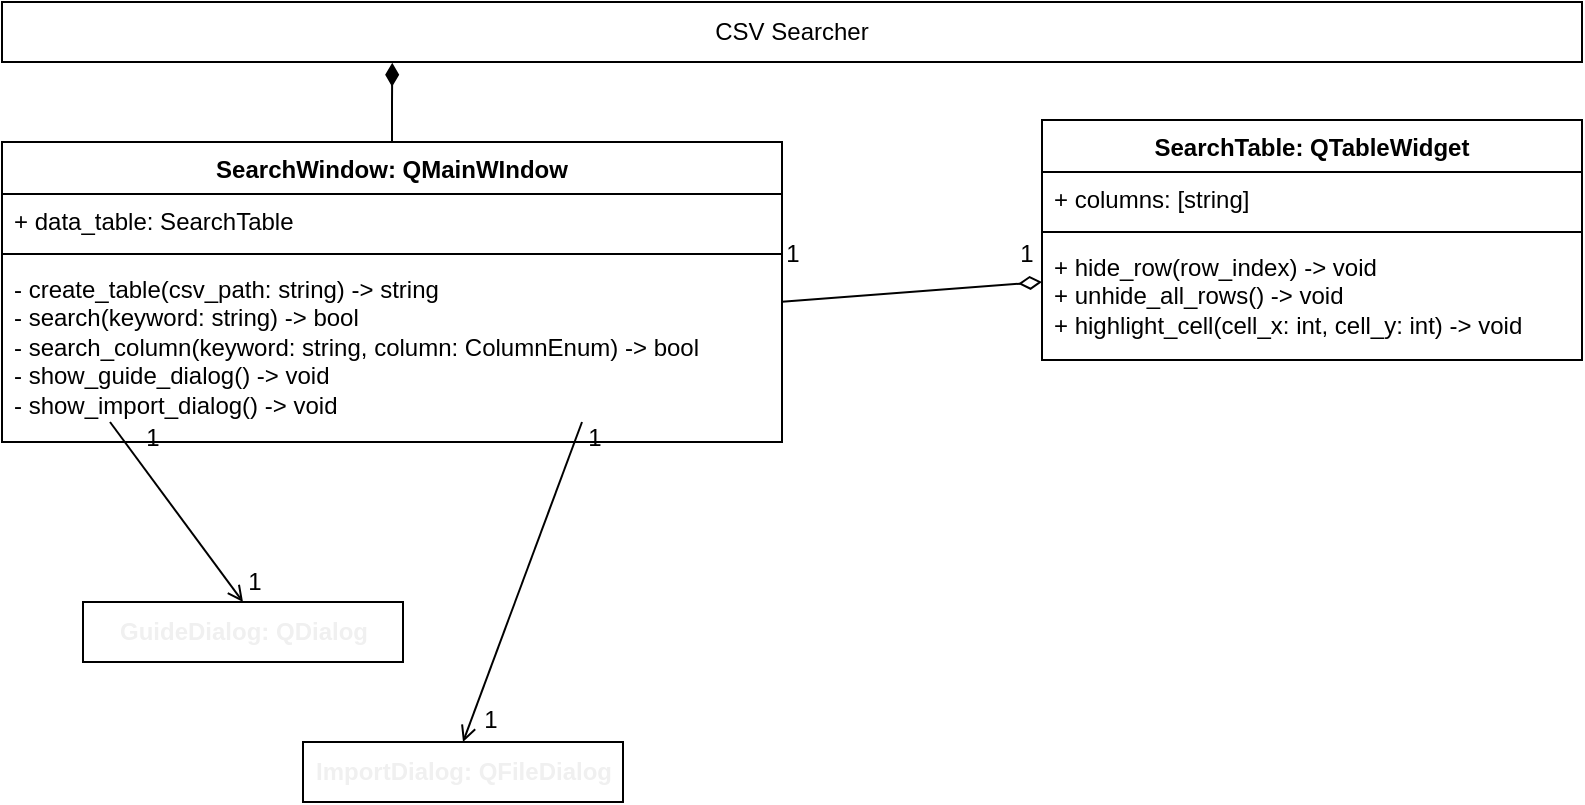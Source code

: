 <mxfile version="24.6.4" type="device">
  <diagram id="C5RBs43oDa-KdzZeNtuy" name="Page-1">
    <mxGraphModel dx="619" dy="828" grid="1" gridSize="10" guides="1" tooltips="1" connect="1" arrows="1" fold="1" page="1" pageScale="1" pageWidth="827" pageHeight="1169" math="0" shadow="0">
      <root>
        <mxCell id="WIyWlLk6GJQsqaUBKTNV-0" />
        <mxCell id="WIyWlLk6GJQsqaUBKTNV-1" parent="WIyWlLk6GJQsqaUBKTNV-0" />
        <mxCell id="siWyhBhnACyM7Weuultx-2" value="SearchWindow: QMainWIndow" style="swimlane;fontStyle=1;align=center;verticalAlign=top;childLayout=stackLayout;horizontal=1;startSize=26;horizontalStack=0;resizeParent=1;resizeParentMax=0;resizeLast=0;collapsible=1;marginBottom=0;whiteSpace=wrap;html=1;" parent="WIyWlLk6GJQsqaUBKTNV-1" vertex="1">
          <mxGeometry x="20" y="120" width="390" height="150" as="geometry" />
        </mxCell>
        <mxCell id="siWyhBhnACyM7Weuultx-3" value="+ data_table: SearchTable" style="text;strokeColor=none;fillColor=none;align=left;verticalAlign=top;spacingLeft=4;spacingRight=4;overflow=hidden;rotatable=0;points=[[0,0.5],[1,0.5]];portConstraint=eastwest;whiteSpace=wrap;html=1;" parent="siWyhBhnACyM7Weuultx-2" vertex="1">
          <mxGeometry y="26" width="390" height="26" as="geometry" />
        </mxCell>
        <mxCell id="siWyhBhnACyM7Weuultx-4" value="" style="line;strokeWidth=1;fillColor=none;align=left;verticalAlign=middle;spacingTop=-1;spacingLeft=3;spacingRight=3;rotatable=0;labelPosition=right;points=[];portConstraint=eastwest;strokeColor=inherit;" parent="siWyhBhnACyM7Weuultx-2" vertex="1">
          <mxGeometry y="52" width="390" height="8" as="geometry" />
        </mxCell>
        <mxCell id="siWyhBhnACyM7Weuultx-5" value="&lt;div&gt;- create_table(csv_path: string) -&amp;gt; string&lt;br&gt;&lt;/div&gt;- search(keyword: string)&amp;nbsp;-&amp;gt;&amp;nbsp;bool&lt;div&gt;- search_column(&lt;span style=&quot;&quot;&gt;keyword: string, column: ColumnEnum&lt;/span&gt;&lt;span style=&quot;&quot;&gt;)&lt;/span&gt;&lt;span style=&quot;&quot;&gt;&amp;nbsp;&lt;/span&gt;&lt;span style=&quot;&quot;&gt;-&amp;gt;&amp;nbsp;&lt;/span&gt;&lt;span style=&quot;&quot;&gt;bool&lt;/span&gt;&lt;/div&gt;&lt;div&gt;- show_guide&lt;span style=&quot;background-color: initial;&quot;&gt;_dialog&lt;/span&gt;&lt;span style=&quot;background-color: initial;&quot;&gt;()&amp;nbsp;-&amp;gt;&amp;nbsp;void&lt;/span&gt;&lt;/div&gt;&lt;div&gt;- show_import_dialog() -&amp;gt; void&lt;span style=&quot;background-color: initial;&quot;&gt;&lt;br&gt;&lt;/span&gt;&lt;/div&gt;&lt;div&gt;&lt;br&gt;&lt;/div&gt;" style="text;strokeColor=none;fillColor=none;align=left;verticalAlign=top;spacingLeft=4;spacingRight=4;overflow=hidden;rotatable=0;points=[[0,0.5],[1,0.5]];portConstraint=eastwest;whiteSpace=wrap;html=1;labelBackgroundColor=none;" parent="siWyhBhnACyM7Weuultx-2" vertex="1">
          <mxGeometry y="60" width="390" height="90" as="geometry" />
        </mxCell>
        <mxCell id="siWyhBhnACyM7Weuultx-11" value="CSV Searcher" style="rounded=0;whiteSpace=wrap;html=1;" parent="WIyWlLk6GJQsqaUBKTNV-1" vertex="1">
          <mxGeometry x="20" y="50" width="790" height="30" as="geometry" />
        </mxCell>
        <mxCell id="siWyhBhnACyM7Weuultx-12" value="&lt;span style=&quot;color: rgb(240, 240, 240); font-family: Helvetica; font-size: 12px; font-style: normal; font-variant-ligatures: normal; font-variant-caps: normal; font-weight: 700; letter-spacing: normal; orphans: 2; text-align: center; text-indent: 0px; text-transform: none; widows: 2; word-spacing: 0px; -webkit-text-stroke-width: 0px; white-space: normal; text-decoration-thickness: initial; text-decoration-style: initial; text-decoration-color: initial; float: none; display: inline !important;&quot;&gt;GuideDialog: QDialog&lt;/span&gt;" style="rounded=0;whiteSpace=wrap;html=1;labelBackgroundColor=none;" parent="WIyWlLk6GJQsqaUBKTNV-1" vertex="1">
          <mxGeometry x="60.5" y="350" width="160" height="30" as="geometry" />
        </mxCell>
        <mxCell id="siWyhBhnACyM7Weuultx-13" value="&lt;span style=&quot;color: rgb(240, 240, 240); font-family: Helvetica; font-size: 12px; font-style: normal; font-variant-ligatures: normal; font-variant-caps: normal; font-weight: 700; letter-spacing: normal; orphans: 2; text-align: center; text-indent: 0px; text-transform: none; widows: 2; word-spacing: 0px; -webkit-text-stroke-width: 0px; white-space: normal; text-decoration-thickness: initial; text-decoration-style: initial; text-decoration-color: initial; float: none; display: inline !important;&quot;&gt;ImportDialog: QFileDialog&lt;/span&gt;" style="rounded=0;whiteSpace=wrap;html=1;labelBackgroundColor=none;" parent="WIyWlLk6GJQsqaUBKTNV-1" vertex="1">
          <mxGeometry x="170.5" y="420" width="160" height="30" as="geometry" />
        </mxCell>
        <mxCell id="siWyhBhnACyM7Weuultx-14" value="SearchTable: QTableWidget" style="swimlane;fontStyle=1;align=center;verticalAlign=top;childLayout=stackLayout;horizontal=1;startSize=26;horizontalStack=0;resizeParent=1;resizeParentMax=0;resizeLast=0;collapsible=1;marginBottom=0;whiteSpace=wrap;html=1;" parent="WIyWlLk6GJQsqaUBKTNV-1" vertex="1">
          <mxGeometry x="540" y="109" width="270" height="120" as="geometry" />
        </mxCell>
        <mxCell id="siWyhBhnACyM7Weuultx-15" value="+ columns: [string]" style="text;strokeColor=none;fillColor=none;align=left;verticalAlign=top;spacingLeft=4;spacingRight=4;overflow=hidden;rotatable=0;points=[[0,0.5],[1,0.5]];portConstraint=eastwest;whiteSpace=wrap;html=1;" parent="siWyhBhnACyM7Weuultx-14" vertex="1">
          <mxGeometry y="26" width="270" height="26" as="geometry" />
        </mxCell>
        <mxCell id="siWyhBhnACyM7Weuultx-16" value="" style="line;strokeWidth=1;fillColor=none;align=left;verticalAlign=middle;spacingTop=-1;spacingLeft=3;spacingRight=3;rotatable=0;labelPosition=right;points=[];portConstraint=eastwest;strokeColor=inherit;" parent="siWyhBhnACyM7Weuultx-14" vertex="1">
          <mxGeometry y="52" width="270" height="8" as="geometry" />
        </mxCell>
        <mxCell id="siWyhBhnACyM7Weuultx-17" value="&lt;div&gt;+ hide_row(row_index)&lt;span style=&quot;&quot;&gt;&amp;nbsp;&lt;/span&gt;&lt;span style=&quot;&quot;&gt;-&amp;gt; void&lt;/span&gt;&lt;/div&gt;&lt;div&gt;+ unhide_all_rows() -&amp;gt; void&lt;br&gt;&lt;/div&gt;&lt;div&gt;+ highlight_cell(cell_x: int, cell_y: int) -&amp;gt; void&lt;/div&gt;" style="text;strokeColor=none;fillColor=none;align=left;verticalAlign=top;spacingLeft=4;spacingRight=4;overflow=hidden;rotatable=0;points=[[0,0.5],[1,0.5]];portConstraint=eastwest;whiteSpace=wrap;html=1;labelBackgroundColor=none;" parent="siWyhBhnACyM7Weuultx-14" vertex="1">
          <mxGeometry y="60" width="270" height="60" as="geometry" />
        </mxCell>
        <mxCell id="siWyhBhnACyM7Weuultx-21" value="" style="edgeStyle=none;orthogonalLoop=1;jettySize=auto;html=1;rounded=0;entryX=0.5;entryY=0;entryDx=0;entryDy=0;endArrow=open;endFill=0;" parent="WIyWlLk6GJQsqaUBKTNV-1" target="siWyhBhnACyM7Weuultx-12" edge="1">
          <mxGeometry width="100" relative="1" as="geometry">
            <mxPoint x="74" y="260" as="sourcePoint" />
            <mxPoint x="140" y="280" as="targetPoint" />
            <Array as="points" />
          </mxGeometry>
        </mxCell>
        <mxCell id="siWyhBhnACyM7Weuultx-22" value="" style="edgeStyle=none;orthogonalLoop=1;jettySize=auto;html=1;rounded=0;entryX=0.5;entryY=0;entryDx=0;entryDy=0;endArrow=open;endFill=0;" parent="WIyWlLk6GJQsqaUBKTNV-1" target="siWyhBhnACyM7Weuultx-13" edge="1">
          <mxGeometry width="100" relative="1" as="geometry">
            <mxPoint x="310" y="260" as="sourcePoint" />
            <mxPoint x="310" y="300" as="targetPoint" />
            <Array as="points" />
          </mxGeometry>
        </mxCell>
        <mxCell id="siWyhBhnACyM7Weuultx-23" value="1" style="text;html=1;align=center;verticalAlign=middle;resizable=0;points=[];autosize=1;strokeColor=none;fillColor=none;" parent="WIyWlLk6GJQsqaUBKTNV-1" vertex="1">
          <mxGeometry x="131" y="325" width="30" height="30" as="geometry" />
        </mxCell>
        <mxCell id="siWyhBhnACyM7Weuultx-24" value="1" style="text;html=1;align=center;verticalAlign=middle;resizable=0;points=[];autosize=1;strokeColor=none;fillColor=none;" parent="WIyWlLk6GJQsqaUBKTNV-1" vertex="1">
          <mxGeometry x="80" y="253" width="30" height="30" as="geometry" />
        </mxCell>
        <mxCell id="siWyhBhnACyM7Weuultx-25" value="1" style="text;html=1;align=center;verticalAlign=middle;resizable=0;points=[];autosize=1;strokeColor=none;fillColor=none;" parent="WIyWlLk6GJQsqaUBKTNV-1" vertex="1">
          <mxGeometry x="300.5" y="253" width="30" height="30" as="geometry" />
        </mxCell>
        <mxCell id="siWyhBhnACyM7Weuultx-26" value="1" style="text;html=1;align=center;verticalAlign=middle;resizable=0;points=[];autosize=1;strokeColor=none;fillColor=none;" parent="WIyWlLk6GJQsqaUBKTNV-1" vertex="1">
          <mxGeometry x="249" y="394" width="30" height="30" as="geometry" />
        </mxCell>
        <mxCell id="siWyhBhnACyM7Weuultx-27" value="" style="edgeStyle=none;orthogonalLoop=1;jettySize=auto;html=1;rounded=0;exitX=1;exitY=0.221;exitDx=0;exitDy=0;exitPerimeter=0;endArrow=diamondThin;endFill=0;endSize=9;" parent="WIyWlLk6GJQsqaUBKTNV-1" source="siWyhBhnACyM7Weuultx-5" edge="1">
          <mxGeometry width="100" relative="1" as="geometry">
            <mxPoint x="380" y="190" as="sourcePoint" />
            <mxPoint x="540" y="190" as="targetPoint" />
            <Array as="points" />
          </mxGeometry>
        </mxCell>
        <mxCell id="siWyhBhnACyM7Weuultx-29" value="1" style="text;html=1;align=center;verticalAlign=middle;resizable=0;points=[];autosize=1;strokeColor=none;fillColor=none;" parent="WIyWlLk6GJQsqaUBKTNV-1" vertex="1">
          <mxGeometry x="400" y="161" width="30" height="30" as="geometry" />
        </mxCell>
        <mxCell id="siWyhBhnACyM7Weuultx-30" value="1" style="text;html=1;align=center;verticalAlign=middle;resizable=0;points=[];autosize=1;strokeColor=none;fillColor=none;" parent="WIyWlLk6GJQsqaUBKTNV-1" vertex="1">
          <mxGeometry x="517" y="161" width="30" height="30" as="geometry" />
        </mxCell>
        <mxCell id="siWyhBhnACyM7Weuultx-32" style="edgeStyle=orthogonalEdgeStyle;rounded=0;orthogonalLoop=1;jettySize=auto;html=1;entryX=0.247;entryY=1.012;entryDx=0;entryDy=0;entryPerimeter=0;endArrow=diamondThin;endFill=1;strokeWidth=1;endSize=9;" parent="WIyWlLk6GJQsqaUBKTNV-1" source="siWyhBhnACyM7Weuultx-2" target="siWyhBhnACyM7Weuultx-11" edge="1">
          <mxGeometry relative="1" as="geometry" />
        </mxCell>
      </root>
    </mxGraphModel>
  </diagram>
</mxfile>
